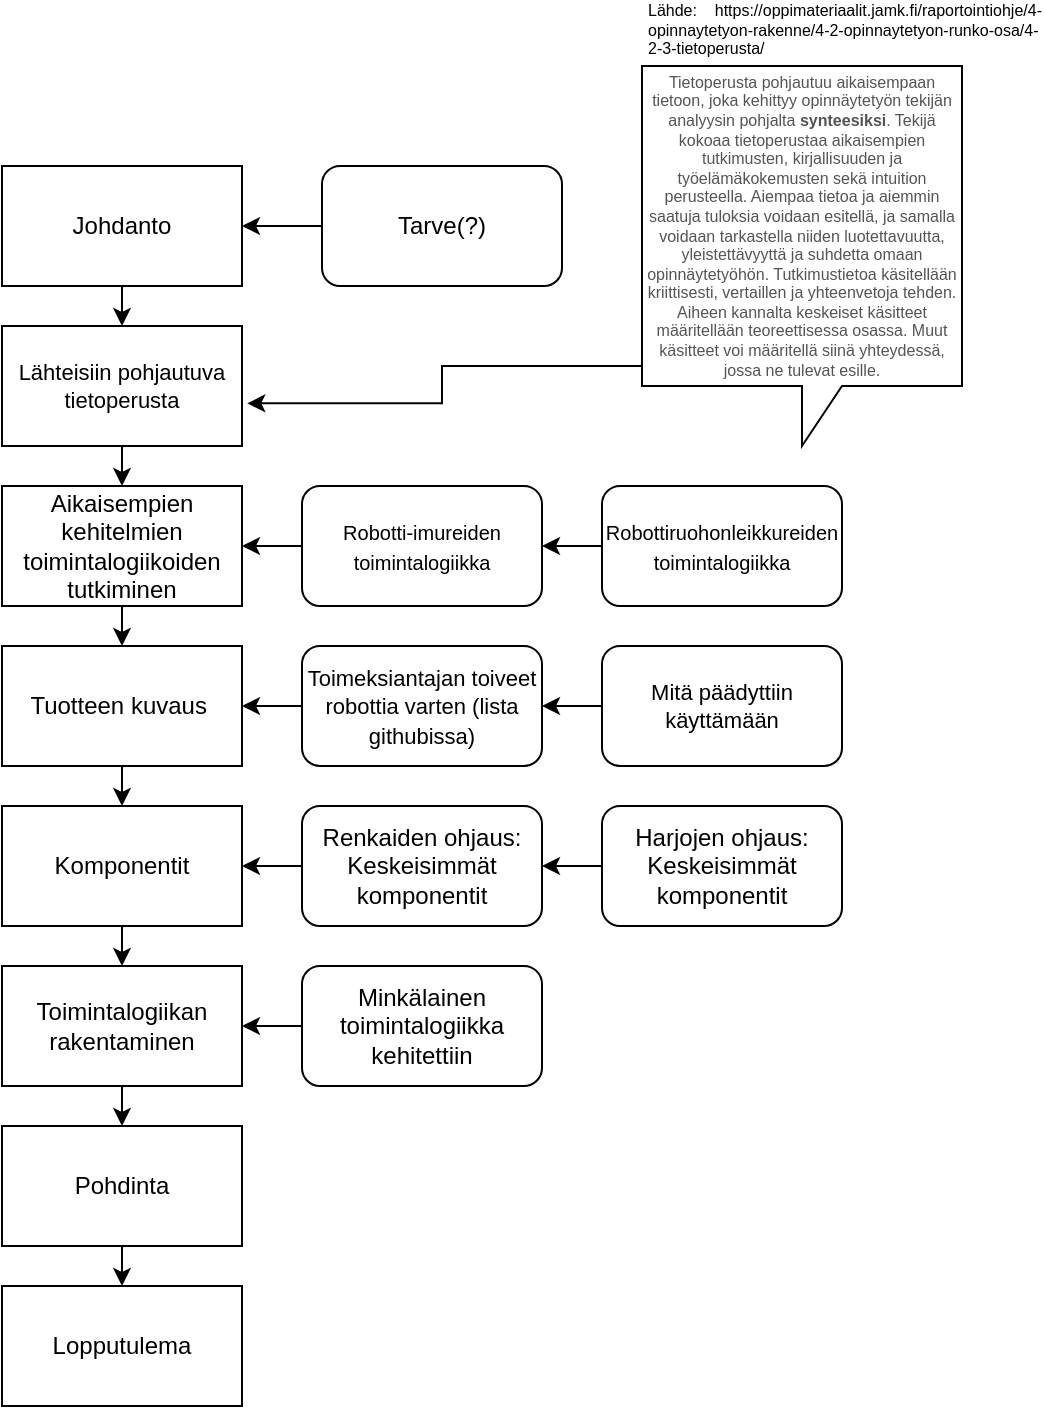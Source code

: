 <mxfile version="16.5.2" type="github">
  <diagram id="oQeZkwXzfm3SIni4WCjP" name="Page-1">
    <mxGraphModel dx="782" dy="1613" grid="1" gridSize="10" guides="1" tooltips="1" connect="1" arrows="1" fold="1" page="1" pageScale="1" pageWidth="827" pageHeight="1169" math="0" shadow="0">
      <root>
        <mxCell id="0" />
        <mxCell id="1" parent="0" />
        <mxCell id="3fbxxqJMh8eJSi5g2v8n-16" style="edgeStyle=orthogonalEdgeStyle;rounded=0;orthogonalLoop=1;jettySize=auto;html=1;exitX=0.5;exitY=1;exitDx=0;exitDy=0;entryX=0.5;entryY=0;entryDx=0;entryDy=0;fontSize=11;" edge="1" parent="1" source="8YuRQceYXNouaps_eJ_H-1" target="3fbxxqJMh8eJSi5g2v8n-14">
          <mxGeometry relative="1" as="geometry" />
        </mxCell>
        <mxCell id="8YuRQceYXNouaps_eJ_H-1" value="Johdanto" style="rounded=0;whiteSpace=wrap;html=1;" parent="1" vertex="1">
          <mxGeometry x="80" y="20" width="120" height="60" as="geometry" />
        </mxCell>
        <mxCell id="3fbxxqJMh8eJSi5g2v8n-32" style="edgeStyle=orthogonalEdgeStyle;rounded=0;orthogonalLoop=1;jettySize=auto;html=1;exitX=0.5;exitY=1;exitDx=0;exitDy=0;entryX=0.5;entryY=0;entryDx=0;entryDy=0;fontSize=8;" edge="1" parent="1" source="8YuRQceYXNouaps_eJ_H-2" target="3fbxxqJMh8eJSi5g2v8n-31">
          <mxGeometry relative="1" as="geometry" />
        </mxCell>
        <mxCell id="8YuRQceYXNouaps_eJ_H-2" value="Toimintalogiikan rakentaminen" style="rounded=0;whiteSpace=wrap;html=1;" parent="1" vertex="1">
          <mxGeometry x="80" y="420" width="120" height="60" as="geometry" />
        </mxCell>
        <mxCell id="3fbxxqJMh8eJSi5g2v8n-29" style="edgeStyle=orthogonalEdgeStyle;rounded=0;orthogonalLoop=1;jettySize=auto;html=1;exitX=0.5;exitY=1;exitDx=0;exitDy=0;entryX=0.5;entryY=0;entryDx=0;entryDy=0;fontSize=8;" edge="1" parent="1" source="8YuRQceYXNouaps_eJ_H-3" target="8YuRQceYXNouaps_eJ_H-2">
          <mxGeometry relative="1" as="geometry" />
        </mxCell>
        <mxCell id="8YuRQceYXNouaps_eJ_H-3" value="Komponentit" style="whiteSpace=wrap;html=1;" parent="1" vertex="1">
          <mxGeometry x="80" y="340" width="120" height="60" as="geometry" />
        </mxCell>
        <mxCell id="3fbxxqJMh8eJSi5g2v8n-7" style="edgeStyle=orthogonalEdgeStyle;rounded=0;orthogonalLoop=1;jettySize=auto;html=1;exitX=0.5;exitY=1;exitDx=0;exitDy=0;fontSize=12;entryX=0.5;entryY=0;entryDx=0;entryDy=0;" edge="1" parent="1" source="8YuRQceYXNouaps_eJ_H-4" target="3fbxxqJMh8eJSi5g2v8n-6">
          <mxGeometry relative="1" as="geometry">
            <mxPoint x="140" y="260" as="targetPoint" />
          </mxGeometry>
        </mxCell>
        <mxCell id="8YuRQceYXNouaps_eJ_H-4" value="Aikaisempien kehitelmien toimintalogiikoiden tutkiminen" style="whiteSpace=wrap;html=1;" parent="1" vertex="1">
          <mxGeometry x="80" y="180" width="120" height="60" as="geometry" />
        </mxCell>
        <mxCell id="3fbxxqJMh8eJSi5g2v8n-5" style="edgeStyle=orthogonalEdgeStyle;rounded=0;orthogonalLoop=1;jettySize=auto;html=1;exitX=0;exitY=0.5;exitDx=0;exitDy=0;entryX=1;entryY=0.5;entryDx=0;entryDy=0;fontSize=12;" edge="1" parent="1" source="8YuRQceYXNouaps_eJ_H-6" target="8YuRQceYXNouaps_eJ_H-1">
          <mxGeometry relative="1" as="geometry" />
        </mxCell>
        <mxCell id="8YuRQceYXNouaps_eJ_H-6" value="Tarve(?)" style="rounded=1;whiteSpace=wrap;html=1;" parent="1" vertex="1">
          <mxGeometry x="240" y="20" width="120" height="60" as="geometry" />
        </mxCell>
        <mxCell id="8YuRQceYXNouaps_eJ_H-19" style="edgeStyle=orthogonalEdgeStyle;rounded=0;orthogonalLoop=1;jettySize=auto;html=1;exitX=0;exitY=0.5;exitDx=0;exitDy=0;entryX=1;entryY=0.5;entryDx=0;entryDy=0;" parent="1" source="8YuRQceYXNouaps_eJ_H-12" target="8YuRQceYXNouaps_eJ_H-4" edge="1">
          <mxGeometry relative="1" as="geometry" />
        </mxCell>
        <mxCell id="8YuRQceYXNouaps_eJ_H-12" value="&lt;font style=&quot;font-size: 10px&quot;&gt;Robotti-imureiden toimintalogiikka&lt;/font&gt;" style="rounded=1;whiteSpace=wrap;html=1;" parent="1" vertex="1">
          <mxGeometry x="230" y="180" width="120" height="60" as="geometry" />
        </mxCell>
        <mxCell id="8YuRQceYXNouaps_eJ_H-18" style="edgeStyle=orthogonalEdgeStyle;rounded=0;orthogonalLoop=1;jettySize=auto;html=1;exitX=0;exitY=0.5;exitDx=0;exitDy=0;entryX=1;entryY=0.5;entryDx=0;entryDy=0;" parent="1" source="8YuRQceYXNouaps_eJ_H-14" target="8YuRQceYXNouaps_eJ_H-2" edge="1">
          <mxGeometry relative="1" as="geometry" />
        </mxCell>
        <mxCell id="8YuRQceYXNouaps_eJ_H-14" value="Minkälainen toimintalogiikka kehitettiin" style="rounded=1;whiteSpace=wrap;html=1;" parent="1" vertex="1">
          <mxGeometry x="230" y="420" width="120" height="60" as="geometry" />
        </mxCell>
        <mxCell id="8YuRQceYXNouaps_eJ_H-17" style="edgeStyle=orthogonalEdgeStyle;rounded=0;orthogonalLoop=1;jettySize=auto;html=1;exitX=0;exitY=0.5;exitDx=0;exitDy=0;entryX=1;entryY=0.5;entryDx=0;entryDy=0;" parent="1" source="8YuRQceYXNouaps_eJ_H-16" target="8YuRQceYXNouaps_eJ_H-3" edge="1">
          <mxGeometry relative="1" as="geometry" />
        </mxCell>
        <mxCell id="8YuRQceYXNouaps_eJ_H-16" value="Renkaiden ohjaus: Keskeisimmät komponentit" style="rounded=1;whiteSpace=wrap;html=1;" parent="1" vertex="1">
          <mxGeometry x="230" y="340" width="120" height="60" as="geometry" />
        </mxCell>
        <mxCell id="8YuRQceYXNouaps_eJ_H-22" value="Lopputulema" style="rounded=0;whiteSpace=wrap;html=1;" parent="1" vertex="1">
          <mxGeometry x="80" y="580" width="120" height="60" as="geometry" />
        </mxCell>
        <mxCell id="3fbxxqJMh8eJSi5g2v8n-2" style="edgeStyle=orthogonalEdgeStyle;rounded=0;orthogonalLoop=1;jettySize=auto;html=1;exitX=0;exitY=0.5;exitDx=0;exitDy=0;entryX=1;entryY=0.5;entryDx=0;entryDy=0;" edge="1" parent="1" source="3fbxxqJMh8eJSi5g2v8n-1" target="8YuRQceYXNouaps_eJ_H-12">
          <mxGeometry relative="1" as="geometry" />
        </mxCell>
        <mxCell id="3fbxxqJMh8eJSi5g2v8n-1" value="&lt;div&gt;&lt;span&gt;&lt;font style=&quot;font-size: 10px&quot;&gt;Robottiruohonleikkureiden toimintalogiikka&lt;/font&gt;&lt;/span&gt;&lt;/div&gt;" style="rounded=1;whiteSpace=wrap;html=1;align=center;" vertex="1" parent="1">
          <mxGeometry x="380" y="180" width="120" height="60" as="geometry" />
        </mxCell>
        <mxCell id="3fbxxqJMh8eJSi5g2v8n-4" style="edgeStyle=orthogonalEdgeStyle;rounded=0;orthogonalLoop=1;jettySize=auto;html=1;exitX=0;exitY=0.5;exitDx=0;exitDy=0;entryX=1;entryY=0.5;entryDx=0;entryDy=0;fontSize=10;" edge="1" parent="1" source="3fbxxqJMh8eJSi5g2v8n-3" target="8YuRQceYXNouaps_eJ_H-16">
          <mxGeometry relative="1" as="geometry" />
        </mxCell>
        <mxCell id="3fbxxqJMh8eJSi5g2v8n-3" value="&lt;font style=&quot;font-size: 12px&quot;&gt;Harjojen ohjaus: Keskeisimmät komponentit&lt;/font&gt;" style="rounded=1;whiteSpace=wrap;html=1;fontSize=10;" vertex="1" parent="1">
          <mxGeometry x="380" y="340" width="120" height="60" as="geometry" />
        </mxCell>
        <mxCell id="3fbxxqJMh8eJSi5g2v8n-28" style="edgeStyle=orthogonalEdgeStyle;rounded=0;orthogonalLoop=1;jettySize=auto;html=1;exitX=0.5;exitY=1;exitDx=0;exitDy=0;entryX=0.5;entryY=0;entryDx=0;entryDy=0;fontSize=8;" edge="1" parent="1" source="3fbxxqJMh8eJSi5g2v8n-6" target="8YuRQceYXNouaps_eJ_H-3">
          <mxGeometry relative="1" as="geometry" />
        </mxCell>
        <mxCell id="3fbxxqJMh8eJSi5g2v8n-6" value="Tuotteen kuvaus&amp;nbsp;" style="rounded=0;whiteSpace=wrap;html=1;fontSize=12;" vertex="1" parent="1">
          <mxGeometry x="80" y="260" width="120" height="60" as="geometry" />
        </mxCell>
        <mxCell id="3fbxxqJMh8eJSi5g2v8n-11" style="edgeStyle=orthogonalEdgeStyle;rounded=0;orthogonalLoop=1;jettySize=auto;html=1;exitX=0;exitY=0.5;exitDx=0;exitDy=0;entryX=1;entryY=0.5;entryDx=0;entryDy=0;fontSize=12;" edge="1" parent="1" source="3fbxxqJMh8eJSi5g2v8n-10" target="3fbxxqJMh8eJSi5g2v8n-6">
          <mxGeometry relative="1" as="geometry" />
        </mxCell>
        <mxCell id="3fbxxqJMh8eJSi5g2v8n-10" value="&lt;font style=&quot;font-size: 11px&quot;&gt;Toimeksiantajan toiveet robottia varten (lista githubissa)&lt;/font&gt;" style="rounded=1;whiteSpace=wrap;html=1;fontSize=12;" vertex="1" parent="1">
          <mxGeometry x="230" y="260" width="120" height="60" as="geometry" />
        </mxCell>
        <mxCell id="3fbxxqJMh8eJSi5g2v8n-34" style="edgeStyle=orthogonalEdgeStyle;rounded=0;orthogonalLoop=1;jettySize=auto;html=1;exitX=0;exitY=0.5;exitDx=0;exitDy=0;entryX=1;entryY=0.5;entryDx=0;entryDy=0;fontSize=12;" edge="1" parent="1" source="3fbxxqJMh8eJSi5g2v8n-13" target="3fbxxqJMh8eJSi5g2v8n-10">
          <mxGeometry relative="1" as="geometry" />
        </mxCell>
        <mxCell id="3fbxxqJMh8eJSi5g2v8n-13" value="Mitä päädyttiin käyttämään" style="rounded=1;whiteSpace=wrap;html=1;fontSize=11;" vertex="1" parent="1">
          <mxGeometry x="380" y="260" width="120" height="60" as="geometry" />
        </mxCell>
        <mxCell id="3fbxxqJMh8eJSi5g2v8n-17" style="edgeStyle=orthogonalEdgeStyle;rounded=0;orthogonalLoop=1;jettySize=auto;html=1;exitX=0.5;exitY=1;exitDx=0;exitDy=0;entryX=0.5;entryY=0;entryDx=0;entryDy=0;fontSize=11;" edge="1" parent="1" source="3fbxxqJMh8eJSi5g2v8n-14" target="8YuRQceYXNouaps_eJ_H-4">
          <mxGeometry relative="1" as="geometry" />
        </mxCell>
        <mxCell id="3fbxxqJMh8eJSi5g2v8n-14" value="Lähteisiin pohjautuva tietoperusta" style="rounded=0;whiteSpace=wrap;html=1;fontSize=11;" vertex="1" parent="1">
          <mxGeometry x="80" y="100" width="120" height="60" as="geometry" />
        </mxCell>
        <mxCell id="3fbxxqJMh8eJSi5g2v8n-23" style="edgeStyle=orthogonalEdgeStyle;rounded=0;orthogonalLoop=1;jettySize=auto;html=1;exitX=0;exitY=0;exitDx=0;exitDy=25;exitPerimeter=0;entryX=1.022;entryY=0.644;entryDx=0;entryDy=0;entryPerimeter=0;fontSize=11;" edge="1" parent="1" source="3fbxxqJMh8eJSi5g2v8n-22" target="3fbxxqJMh8eJSi5g2v8n-14">
          <mxGeometry relative="1" as="geometry">
            <Array as="points">
              <mxPoint x="400" y="120" />
              <mxPoint x="300" y="120" />
              <mxPoint x="300" y="139" />
            </Array>
          </mxGeometry>
        </mxCell>
        <mxCell id="3fbxxqJMh8eJSi5g2v8n-22" value="&#xa;&#xa;&lt;span style=&quot;color: rgb(84, 84, 84); font-size: 8px; font-style: normal; font-weight: 400; letter-spacing: normal; text-indent: 0px; text-transform: none; word-spacing: 0px; background-color: rgb(255, 255, 255); display: inline; float: none;&quot;&gt;Tietoperusta pohjautuu aikaisempaan tietoon, joka kehittyy opinnäytetyön tekijän analyysin pohjalta&lt;span style=&quot;font-size: 8px;&quot;&gt;&amp;nbsp;&lt;/span&gt;&lt;/span&gt;&lt;strong style=&quot;box-sizing: border-box; border: 0px; font-size: 8px; font-style: normal; font-weight: bold; margin: 0px; outline: 0px; padding: 0px; vertical-align: baseline; color: rgb(84, 84, 84); letter-spacing: normal; text-indent: 0px; text-transform: none; word-spacing: 0px; background-color: rgb(255, 255, 255);&quot;&gt;synteesiksi&lt;/strong&gt;&lt;span style=&quot;color: rgb(84, 84, 84); font-size: 8px; font-style: normal; font-weight: 400; letter-spacing: normal; text-indent: 0px; text-transform: none; word-spacing: 0px; background-color: rgb(255, 255, 255); display: inline; float: none;&quot;&gt;. Tekijä kokoaa tietoperustaa aikaisempien tutkimusten, kirjallisuuden ja työelämäkokemusten sekä intuition perusteella. Aiempaa tietoa ja aiemmin saatuja tuloksia voidaan esitellä, ja samalla voidaan tarkastella niiden luotettavuutta, yleistettävyyttä ja suhdetta omaan opinnäytetyöhön. Tutkimustietoa käsitellään kriittisesti, vertaillen ja yhteenvetoja tehden. Aiheen kannalta keskeiset käsitteet määritellään teoreettisessa osassa. Muut käsitteet voi määritellä siinä yhteydessä, jossa ne tulevat esille.&lt;/span&gt;&#xa;&#xa;" style="shape=callout;whiteSpace=wrap;html=1;perimeter=calloutPerimeter;fontSize=8;" vertex="1" parent="1">
          <mxGeometry x="400" y="-30" width="160" height="190" as="geometry" />
        </mxCell>
        <mxCell id="3fbxxqJMh8eJSi5g2v8n-25" value="&lt;div style=&quot;text-align: justify&quot;&gt;&lt;span&gt;Lähde: https://oppimateriaalit.jamk.fi/raportointiohje/4-opinnaytetyon-rakenne/4-2-opinnaytetyon-runko-osa/4-2-3-tietoperusta/&lt;/span&gt;&lt;/div&gt;" style="text;html=1;strokeColor=none;fillColor=none;align=left;verticalAlign=middle;whiteSpace=wrap;rounded=0;fontSize=8;" vertex="1" parent="1">
          <mxGeometry x="401" y="-63" width="199" height="30" as="geometry" />
        </mxCell>
        <mxCell id="3fbxxqJMh8eJSi5g2v8n-33" style="edgeStyle=orthogonalEdgeStyle;rounded=0;orthogonalLoop=1;jettySize=auto;html=1;exitX=0.5;exitY=1;exitDx=0;exitDy=0;entryX=0.5;entryY=0;entryDx=0;entryDy=0;fontSize=8;" edge="1" parent="1" source="3fbxxqJMh8eJSi5g2v8n-31" target="8YuRQceYXNouaps_eJ_H-22">
          <mxGeometry relative="1" as="geometry" />
        </mxCell>
        <mxCell id="3fbxxqJMh8eJSi5g2v8n-31" value="&lt;font style=&quot;font-size: 12px&quot;&gt;Pohdinta&lt;/font&gt;" style="rounded=0;whiteSpace=wrap;html=1;fontSize=8;" vertex="1" parent="1">
          <mxGeometry x="80" y="500" width="120" height="60" as="geometry" />
        </mxCell>
      </root>
    </mxGraphModel>
  </diagram>
</mxfile>
